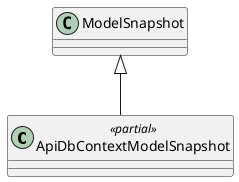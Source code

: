 @startuml
class ApiDbContextModelSnapshot <<partial>> {
}
ModelSnapshot <|-- ApiDbContextModelSnapshot
@enduml
